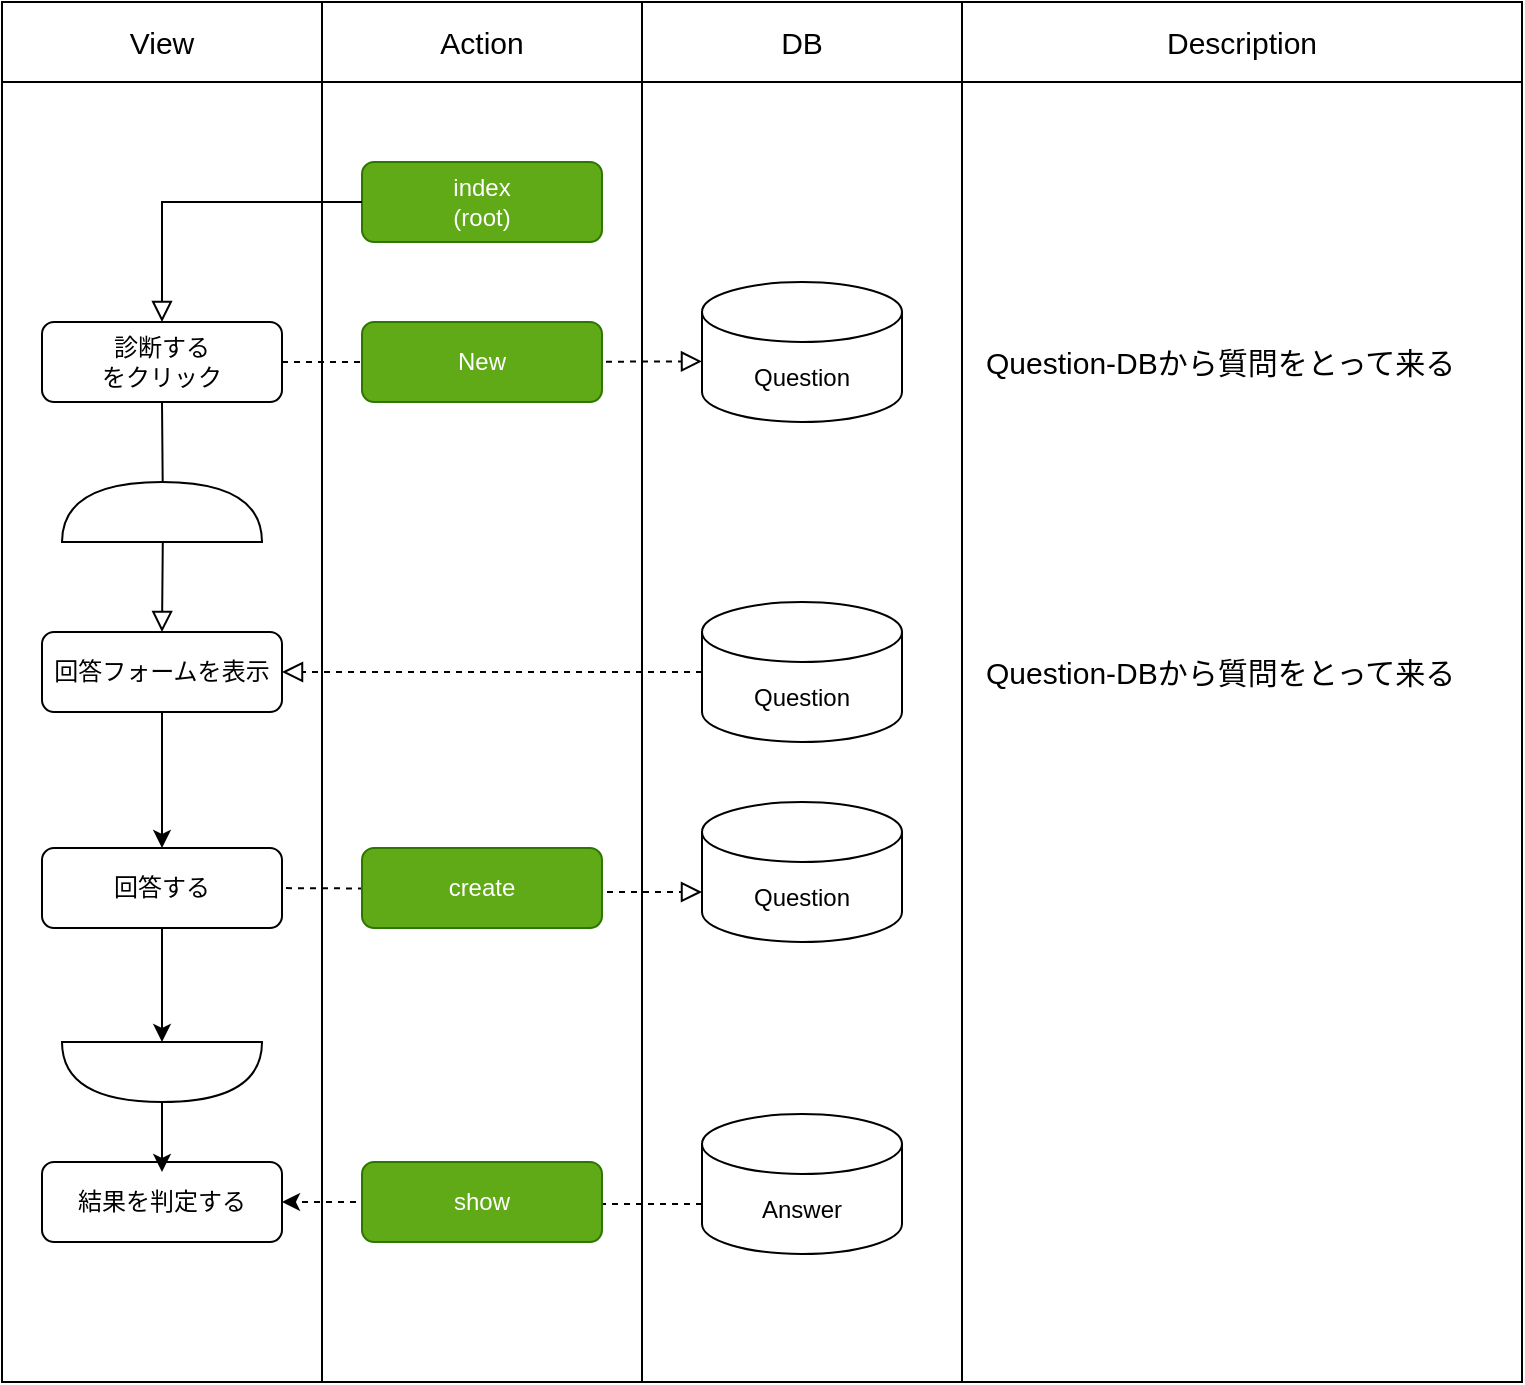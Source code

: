 <mxfile>
    <diagram id="FgsNhrT_MA_IG009KPKZ" name="フロー図">
        <mxGraphModel dx="896" dy="1725" grid="1" gridSize="10" guides="1" tooltips="1" connect="1" arrows="1" fold="1" page="1" pageScale="1" pageWidth="827" pageHeight="1169" math="0" shadow="0">
            <root>
                <mxCell id="0"/>
                <mxCell id="1" parent="0"/>
                <mxCell id="50" value="" style="rounded=0;whiteSpace=wrap;html=1;" parent="1" vertex="1">
                    <mxGeometry x="320" y="-100" width="160" height="650" as="geometry"/>
                </mxCell>
                <mxCell id="51" value="DB" style="rounded=0;whiteSpace=wrap;html=1;fontSize=15;fontStyle=0;strokeWidth=1;" parent="1" vertex="1">
                    <mxGeometry x="320" y="-140" width="160" height="40" as="geometry"/>
                </mxCell>
                <mxCell id="48" value="" style="rounded=0;whiteSpace=wrap;html=1;" parent="1" vertex="1">
                    <mxGeometry x="160" y="-100" width="160" height="650" as="geometry"/>
                </mxCell>
                <mxCell id="49" value="Action" style="rounded=0;whiteSpace=wrap;html=1;fontSize=15;fontStyle=0;strokeWidth=1;" parent="1" vertex="1">
                    <mxGeometry x="160" y="-140" width="160" height="40" as="geometry"/>
                </mxCell>
                <mxCell id="46" value="" style="rounded=0;whiteSpace=wrap;html=1;" parent="1" vertex="1">
                    <mxGeometry y="-100" width="160" height="650" as="geometry"/>
                </mxCell>
                <mxCell id="4" value="診断する&lt;br&gt;をクリック" style="rounded=1;whiteSpace=wrap;html=1;fontSize=12;glass=0;strokeWidth=1;shadow=0;" parent="1" vertex="1">
                    <mxGeometry x="20" y="20" width="120" height="40" as="geometry"/>
                </mxCell>
                <mxCell id="18" value="index&lt;br&gt;(root)" style="rounded=1;whiteSpace=wrap;html=1;fontSize=12;glass=0;strokeWidth=1;shadow=0;fillColor=#60a917;strokeColor=#2D7600;fontColor=#ffffff;" parent="1" vertex="1">
                    <mxGeometry x="180" y="-60" width="120" height="40" as="geometry"/>
                </mxCell>
                <mxCell id="19" value="" style="rounded=0;html=1;jettySize=auto;orthogonalLoop=1;fontSize=11;endArrow=block;endFill=0;endSize=8;strokeWidth=1;shadow=0;labelBackgroundColor=none;edgeStyle=orthogonalEdgeStyle;entryX=0.5;entryY=0;entryDx=0;entryDy=0;exitX=0;exitY=0.5;exitDx=0;exitDy=0;" parent="1" source="18" target="4" edge="1">
                    <mxGeometry relative="1" as="geometry">
                        <mxPoint x="150" y="50" as="sourcePoint"/>
                        <mxPoint x="390" y="50" as="targetPoint"/>
                    </mxGeometry>
                </mxCell>
                <mxCell id="20" value="回答フォームを表示" style="rounded=1;whiteSpace=wrap;html=1;fontSize=12;glass=0;strokeWidth=1;shadow=0;" parent="1" vertex="1">
                    <mxGeometry x="20" y="175" width="120" height="40" as="geometry"/>
                </mxCell>
                <mxCell id="24" value="Question" style="shape=cylinder3;whiteSpace=wrap;html=1;boundedLbl=1;backgroundOutline=1;size=15;" parent="1" vertex="1">
                    <mxGeometry x="350" width="100" height="70" as="geometry"/>
                </mxCell>
                <mxCell id="25" value="" style="endArrow=classic;html=1;exitX=0.5;exitY=1;exitDx=0;exitDy=0;entryX=0.5;entryY=0;entryDx=0;entryDy=0;" parent="1" source="20" target="80" edge="1">
                    <mxGeometry width="50" height="50" relative="1" as="geometry">
                        <mxPoint x="300" y="345" as="sourcePoint"/>
                        <mxPoint x="80" y="263" as="targetPoint"/>
                    </mxGeometry>
                </mxCell>
                <mxCell id="26" value="" style="rounded=0;html=1;jettySize=auto;orthogonalLoop=1;fontSize=11;endArrow=block;endFill=0;endSize=8;strokeWidth=1;shadow=0;labelBackgroundColor=none;edgeStyle=orthogonalEdgeStyle;exitX=1;exitY=0.5;exitDx=0;exitDy=0;entryX=0;entryY=0;entryDx=0;entryDy=45;entryPerimeter=0;dashed=1;" parent="1" target="27" edge="1">
                    <mxGeometry x="0.333" y="20" relative="1" as="geometry">
                        <mxPoint as="offset"/>
                        <mxPoint x="130" y="303" as="sourcePoint"/>
                        <mxPoint x="180" y="365" as="targetPoint"/>
                    </mxGeometry>
                </mxCell>
                <mxCell id="27" value="Question" style="shape=cylinder3;whiteSpace=wrap;html=1;boundedLbl=1;backgroundOutline=1;size=15;" parent="1" vertex="1">
                    <mxGeometry x="350" y="260" width="100" height="70" as="geometry"/>
                </mxCell>
                <mxCell id="31" value="" style="rounded=0;html=1;jettySize=auto;orthogonalLoop=1;fontSize=11;endArrow=block;endFill=0;endSize=8;strokeWidth=1;shadow=0;labelBackgroundColor=none;edgeStyle=orthogonalEdgeStyle;dashed=1;" parent="1" source="4" edge="1">
                    <mxGeometry x="0.2" y="20" relative="1" as="geometry">
                        <mxPoint as="offset"/>
                        <mxPoint x="300" y="39.71" as="sourcePoint"/>
                        <mxPoint x="350" y="39.71" as="targetPoint"/>
                    </mxGeometry>
                </mxCell>
                <mxCell id="40" value="結果を判定する" style="rounded=1;whiteSpace=wrap;html=1;fontSize=12;glass=0;strokeWidth=1;shadow=0;" parent="1" vertex="1">
                    <mxGeometry x="20" y="440" width="120" height="40" as="geometry"/>
                </mxCell>
                <mxCell id="55" style="edgeStyle=orthogonalEdgeStyle;rounded=0;orthogonalLoop=1;jettySize=auto;html=1;dashed=1;entryX=1;entryY=0.5;entryDx=0;entryDy=0;exitX=0;exitY=0;exitDx=0;exitDy=45;exitPerimeter=0;" parent="1" source="41" target="40" edge="1">
                    <mxGeometry relative="1" as="geometry">
                        <mxPoint x="400" y="790" as="targetPoint"/>
                    </mxGeometry>
                </mxCell>
                <mxCell id="41" value="Answer" style="shape=cylinder3;whiteSpace=wrap;html=1;boundedLbl=1;backgroundOutline=1;size=15;" parent="1" vertex="1">
                    <mxGeometry x="350" y="416" width="100" height="70" as="geometry"/>
                </mxCell>
                <mxCell id="45" value="" style="rounded=0;html=1;jettySize=auto;orthogonalLoop=1;fontSize=11;endArrow=block;endFill=0;endSize=8;strokeWidth=1;shadow=0;labelBackgroundColor=none;edgeStyle=orthogonalEdgeStyle;" parent="1" target="20" edge="1">
                    <mxGeometry relative="1" as="geometry">
                        <mxPoint x="80" y="60" as="sourcePoint"/>
                        <mxPoint x="90" y="30" as="targetPoint"/>
                    </mxGeometry>
                </mxCell>
                <mxCell id="47" value="View" style="rounded=0;whiteSpace=wrap;html=1;fontSize=15;fontStyle=0;strokeWidth=1;" parent="1" vertex="1">
                    <mxGeometry y="-140" width="160" height="40" as="geometry"/>
                </mxCell>
                <mxCell id="53" value="Question" style="shape=cylinder3;whiteSpace=wrap;html=1;boundedLbl=1;backgroundOutline=1;size=15;" parent="1" vertex="1">
                    <mxGeometry x="350" y="160" width="100" height="70" as="geometry"/>
                </mxCell>
                <mxCell id="54" value="" style="rounded=0;html=1;jettySize=auto;orthogonalLoop=1;fontSize=11;endArrow=block;endFill=0;endSize=8;strokeWidth=1;shadow=0;labelBackgroundColor=none;edgeStyle=orthogonalEdgeStyle;dashed=1;entryX=1;entryY=0.5;entryDx=0;entryDy=0;exitX=0;exitY=0.5;exitDx=0;exitDy=0;exitPerimeter=0;" parent="1" source="53" target="20" edge="1">
                    <mxGeometry x="0.2" y="20" relative="1" as="geometry">
                        <mxPoint as="offset"/>
                        <mxPoint x="140" y="275" as="sourcePoint"/>
                        <mxPoint x="350" y="274.71" as="targetPoint"/>
                    </mxGeometry>
                </mxCell>
                <mxCell id="17" value="New" style="rounded=1;whiteSpace=wrap;html=1;fontSize=12;glass=0;strokeWidth=1;shadow=0;fillColor=#60a917;strokeColor=#2D7600;fontColor=#ffffff;" parent="1" vertex="1">
                    <mxGeometry x="180" y="20" width="120" height="40" as="geometry"/>
                </mxCell>
                <mxCell id="23" value="create" style="rounded=1;whiteSpace=wrap;html=1;fontSize=12;glass=0;strokeWidth=1;shadow=0;fillColor=#60a917;strokeColor=#2D7600;fontColor=#ffffff;" parent="1" vertex="1">
                    <mxGeometry x="180" y="283" width="120" height="40" as="geometry"/>
                </mxCell>
                <mxCell id="57" value="" style="shape=or;whiteSpace=wrap;html=1;direction=north;" parent="1" vertex="1">
                    <mxGeometry x="30" y="100" width="100" height="30" as="geometry"/>
                </mxCell>
                <mxCell id="59" value="" style="shape=or;whiteSpace=wrap;html=1;direction=south;" parent="1" vertex="1">
                    <mxGeometry x="30" y="380" width="100" height="30" as="geometry"/>
                </mxCell>
                <mxCell id="60" value="" style="endArrow=classic;html=1;entryX=0;entryY=0.5;entryDx=0;entryDy=0;entryPerimeter=0;exitX=0.5;exitY=1;exitDx=0;exitDy=0;" parent="1" source="80" target="59" edge="1">
                    <mxGeometry width="50" height="50" relative="1" as="geometry">
                        <mxPoint x="80" y="343" as="sourcePoint"/>
                        <mxPoint x="90" y="273" as="targetPoint"/>
                    </mxGeometry>
                </mxCell>
                <mxCell id="61" value="" style="endArrow=classic;html=1;exitX=1;exitY=0.5;exitDx=0;exitDy=0;exitPerimeter=0;" parent="1" source="59" edge="1">
                    <mxGeometry width="50" height="50" relative="1" as="geometry">
                        <mxPoint x="90" y="353" as="sourcePoint"/>
                        <mxPoint x="80" y="445" as="targetPoint"/>
                    </mxGeometry>
                </mxCell>
                <mxCell id="68" value="" style="endArrow=classic;html=1;dashed=1;exitX=0.5;exitY=1;exitDx=0;exitDy=0;entryX=0.5;entryY=0;entryDx=0;entryDy=0;" parent="1" edge="1">
                    <mxGeometry width="50" height="50" relative="1" as="geometry">
                        <mxPoint x="640" y="425" as="sourcePoint"/>
                        <mxPoint x="720" y="380" as="targetPoint"/>
                    </mxGeometry>
                </mxCell>
                <mxCell id="77" value="show" style="rounded=1;whiteSpace=wrap;html=1;fontSize=12;glass=0;strokeWidth=1;shadow=0;fillColor=#60a917;strokeColor=#2D7600;fontColor=#ffffff;" parent="1" vertex="1">
                    <mxGeometry x="180" y="440" width="120" height="40" as="geometry"/>
                </mxCell>
                <mxCell id="78" value="" style="rounded=0;whiteSpace=wrap;html=1;" parent="1" vertex="1">
                    <mxGeometry x="480" y="-100" width="280" height="650" as="geometry"/>
                </mxCell>
                <mxCell id="79" value="Description" style="rounded=0;whiteSpace=wrap;html=1;fontSize=15;fontStyle=0;strokeWidth=1;" parent="1" vertex="1">
                    <mxGeometry x="480" y="-140" width="280" height="40" as="geometry"/>
                </mxCell>
                <mxCell id="80" value="回答する" style="rounded=1;whiteSpace=wrap;html=1;fontSize=12;glass=0;strokeWidth=1;shadow=0;" parent="1" vertex="1">
                    <mxGeometry x="20" y="283" width="120" height="40" as="geometry"/>
                </mxCell>
                <mxCell id="81" value="Question-DBから質問をとって来る" style="text;html=1;strokeColor=none;fillColor=none;align=left;verticalAlign=middle;whiteSpace=wrap;rounded=0;fontSize=15;" parent="1" vertex="1">
                    <mxGeometry x="490" y="30" width="240" height="20" as="geometry"/>
                </mxCell>
                <mxCell id="dSlCVYLaRVzT2mdmK4Ok-81" value="Question-DBから質問をとって来る" style="text;html=1;strokeColor=none;fillColor=none;align=left;verticalAlign=middle;whiteSpace=wrap;rounded=0;fontSize=15;" parent="1" vertex="1">
                    <mxGeometry x="490" y="185" width="240" height="20" as="geometry"/>
                </mxCell>
            </root>
        </mxGraphModel>
    </diagram>
    <diagram name="システム構成" id="_SMEU3nUzDGko8Cj6d6P">
        <mxGraphModel dx="2721" dy="1963" grid="1" gridSize="10" guides="1" tooltips="1" connect="1" arrows="1" fold="1" page="1" pageScale="1" pageWidth="827" pageHeight="1169" math="0" shadow="0">
            <root>
                <mxCell id="VF6lBvLrAg-qoQMBoFpq-0"/>
                <mxCell id="VF6lBvLrAg-qoQMBoFpq-1" parent="VF6lBvLrAg-qoQMBoFpq-0"/>
                <mxCell id="Y5mPRf7yb9vBBteBAcXy-2" value="" style="rounded=0;whiteSpace=wrap;html=1;strokeColor=#d79b00;strokeWidth=1;fontSize=15;fillColor=#ffe6cc;" parent="VF6lBvLrAg-qoQMBoFpq-1" vertex="1">
                    <mxGeometry y="407.5" width="600" height="232.5" as="geometry"/>
                </mxCell>
                <mxCell id="OWcyCvF99msiMdf5tjDg-20" value="" style="rounded=1;whiteSpace=wrap;html=1;fontSize=20;fillColor=#f5f5f5;strokeColor=#666666;fontColor=#333333;" parent="VF6lBvLrAg-qoQMBoFpq-1" vertex="1">
                    <mxGeometry x="630" y="-30" width="820" height="670" as="geometry"/>
                </mxCell>
                <mxCell id="OWcyCvF99msiMdf5tjDg-40" style="edgeStyle=orthogonalEdgeStyle;rounded=0;orthogonalLoop=1;jettySize=auto;html=1;exitX=0.13;exitY=0.77;exitDx=0;exitDy=0;exitPerimeter=0;entryX=1;entryY=0.75;entryDx=0;entryDy=0;fontSize=20;fontColor=#000000;fillColor=#ffe6cc;strokeColor=#D79B00;" parent="VF6lBvLrAg-qoQMBoFpq-1" source="OWcyCvF99msiMdf5tjDg-38" target="OWcyCvF99msiMdf5tjDg-26" edge="1">
                    <mxGeometry relative="1" as="geometry">
                        <Array as="points">
                            <mxPoint x="710" y="373"/>
                            <mxPoint x="710" y="546"/>
                        </Array>
                    </mxGeometry>
                </mxCell>
                <mxCell id="OWcyCvF99msiMdf5tjDg-38" value="" style="ellipse;shape=cloud;whiteSpace=wrap;html=1;fontSize=20;fontColor=#333333;fillColor=#f5f5f5;strokeColor=#666666;" parent="VF6lBvLrAg-qoQMBoFpq-1" vertex="1">
                    <mxGeometry x="680" y="144.25" width="704" height="297.5" as="geometry"/>
                </mxCell>
                <mxCell id="9ucIkrEOV9Tguw1ZraiF-0" value="" style="rounded=0;whiteSpace=wrap;html=1;strokeColor=#6c8ebf;strokeWidth=1;fontSize=15;labelPosition=center;verticalLabelPosition=middle;align=center;verticalAlign=middle;fillColor=#E0F7FF;" parent="VF6lBvLrAg-qoQMBoFpq-1" vertex="1">
                    <mxGeometry y="-22.5" width="600" height="410" as="geometry"/>
                </mxCell>
                <mxCell id="OWcyCvF99msiMdf5tjDg-3" value="Text" style="text;html=1;strokeColor=none;fillColor=none;align=center;verticalAlign=middle;whiteSpace=wrap;rounded=0;" parent="VF6lBvLrAg-qoQMBoFpq-1" vertex="1">
                    <mxGeometry x="550" y="120" width="40" height="20" as="geometry"/>
                </mxCell>
                <mxCell id="OWcyCvF99msiMdf5tjDg-4" value="ローカル" style="text;html=1;strokeColor=none;fillColor=none;align=center;verticalAlign=middle;whiteSpace=wrap;rounded=0;fontStyle=1;fontColor=#000000;fontSize=20;" parent="VF6lBvLrAg-qoQMBoFpq-1" vertex="1">
                    <mxGeometry x="255" y="-2.5" width="90" height="20" as="geometry"/>
                </mxCell>
                <mxCell id="OWcyCvF99msiMdf5tjDg-5" value="本番環境（Azureクラウド）" style="text;html=1;strokeColor=none;fillColor=none;align=center;verticalAlign=middle;whiteSpace=wrap;rounded=0;fontStyle=1;fontColor=#000000;fontSize=20;" parent="VF6lBvLrAg-qoQMBoFpq-1" vertex="1">
                    <mxGeometry x="867" y="215.25" width="330" height="20" as="geometry"/>
                </mxCell>
                <mxCell id="OWcyCvF99msiMdf5tjDg-6" value="任意のユーザー" style="text;html=1;strokeColor=none;fillColor=none;align=center;verticalAlign=middle;whiteSpace=wrap;rounded=0;fontStyle=1;fontColor=#000000;fontSize=20;" parent="VF6lBvLrAg-qoQMBoFpq-1" vertex="1">
                    <mxGeometry x="227.5" y="427.5" width="145" height="20" as="geometry"/>
                </mxCell>
                <mxCell id="OWcyCvF99msiMdf5tjDg-30" style="edgeStyle=orthogonalEdgeStyle;rounded=0;orthogonalLoop=1;jettySize=auto;html=1;exitX=0;exitY=0.25;exitDx=0;exitDy=0;strokeColor=#3399FF;fontSize=20;fontColor=#000000;entryX=1;entryY=0.25;entryDx=0;entryDy=0;" parent="VF6lBvLrAg-qoQMBoFpq-1" source="OWcyCvF99msiMdf5tjDg-13" target="OWcyCvF99msiMdf5tjDg-15" edge="1">
                    <mxGeometry relative="1" as="geometry">
                        <Array as="points">
                            <mxPoint x="320" y="130"/>
                            <mxPoint x="320" y="61"/>
                        </Array>
                    </mxGeometry>
                </mxCell>
                <mxCell id="OWcyCvF99msiMdf5tjDg-13" value="" style="image;html=1;image=img/lib/clip_art/computers/MacBook_128x128.png;fontSize=20;fontColor=#000000;" parent="VF6lBvLrAg-qoQMBoFpq-1" vertex="1">
                    <mxGeometry x="400" y="104.5" width="117.5" height="101" as="geometry"/>
                </mxCell>
                <mxCell id="OWcyCvF99msiMdf5tjDg-34" style="edgeStyle=orthogonalEdgeStyle;rounded=0;orthogonalLoop=1;jettySize=auto;html=1;exitX=0.75;exitY=0;exitDx=0;exitDy=0;entryX=0.75;entryY=1;entryDx=0;entryDy=0;strokeColor=#3399FF;fontSize=20;fontColor=#000000;" parent="VF6lBvLrAg-qoQMBoFpq-1" source="OWcyCvF99msiMdf5tjDg-14" target="OWcyCvF99msiMdf5tjDg-17" edge="1">
                    <mxGeometry relative="1" as="geometry"/>
                </mxCell>
                <mxCell id="OWcyCvF99msiMdf5tjDg-14" value="" style="image;html=1;image=img/lib/clip_art/computers/Database_128x128.png;fontSize=20;fontColor=#000000;" parent="VF6lBvLrAg-qoQMBoFpq-1" vertex="1">
                    <mxGeometry x="60" y="232.75" width="140" height="90" as="geometry"/>
                </mxCell>
                <mxCell id="OWcyCvF99msiMdf5tjDg-31" style="edgeStyle=orthogonalEdgeStyle;rounded=0;orthogonalLoop=1;jettySize=auto;html=1;exitX=1;exitY=0.5;exitDx=0;exitDy=0;strokeColor=#3399FF;fontSize=20;fontColor=#000000;entryX=0;entryY=0.5;entryDx=0;entryDy=0;" parent="VF6lBvLrAg-qoQMBoFpq-1" source="OWcyCvF99msiMdf5tjDg-15" target="OWcyCvF99msiMdf5tjDg-13" edge="1">
                    <mxGeometry relative="1" as="geometry"/>
                </mxCell>
                <mxCell id="OWcyCvF99msiMdf5tjDg-15" value="" style="image;html=1;image=img/lib/clip_art/computers/Server_128x128.png;fontSize=20;fontColor=#000000;" parent="VF6lBvLrAg-qoQMBoFpq-1" vertex="1">
                    <mxGeometry x="75" y="39" width="110" height="86" as="geometry"/>
                </mxCell>
                <mxCell id="OWcyCvF99msiMdf5tjDg-16" value="端末" style="text;html=1;strokeColor=none;fillColor=none;align=center;verticalAlign=middle;whiteSpace=wrap;rounded=0;fontSize=20;fontColor=#000000;" parent="VF6lBvLrAg-qoQMBoFpq-1" vertex="1">
                    <mxGeometry x="413.75" y="215" width="90" height="40" as="geometry"/>
                </mxCell>
                <mxCell id="OWcyCvF99msiMdf5tjDg-33" style="edgeStyle=orthogonalEdgeStyle;rounded=0;orthogonalLoop=1;jettySize=auto;html=1;exitX=0.25;exitY=1;exitDx=0;exitDy=0;strokeColor=#3399FF;fontSize=20;fontColor=#000000;entryX=0.25;entryY=0;entryDx=0;entryDy=0;" parent="VF6lBvLrAg-qoQMBoFpq-1" source="OWcyCvF99msiMdf5tjDg-17" target="OWcyCvF99msiMdf5tjDg-14" edge="1">
                    <mxGeometry relative="1" as="geometry"/>
                </mxCell>
                <mxCell id="OWcyCvF99msiMdf5tjDg-17" value="Webサーバー" style="text;html=1;strokeColor=none;fillColor=none;align=center;verticalAlign=middle;whiteSpace=wrap;rounded=0;fontSize=20;fontColor=#000000;" parent="VF6lBvLrAg-qoQMBoFpq-1" vertex="1">
                    <mxGeometry x="60" y="126" width="140" height="40" as="geometry"/>
                </mxCell>
                <mxCell id="OWcyCvF99msiMdf5tjDg-18" value="DB" style="text;html=1;strokeColor=none;fillColor=none;align=center;verticalAlign=middle;whiteSpace=wrap;rounded=0;fontSize=20;fontColor=#000000;" parent="VF6lBvLrAg-qoQMBoFpq-1" vertex="1">
                    <mxGeometry x="60" y="337.25" width="140" height="40" as="geometry"/>
                </mxCell>
                <mxCell id="OWcyCvF99msiMdf5tjDg-21" value="インターネット" style="text;html=1;strokeColor=none;fillColor=none;align=center;verticalAlign=middle;whiteSpace=wrap;rounded=0;fontSize=20;fontColor=#000000;fontStyle=1" parent="VF6lBvLrAg-qoQMBoFpq-1" vertex="1">
                    <mxGeometry x="962.5" y="-12.5" width="155" height="40" as="geometry"/>
                </mxCell>
                <mxCell id="OWcyCvF99msiMdf5tjDg-22" value="" style="image;html=1;image=img/lib/clip_art/computers/Database_128x128.png;fontSize=20;fontColor=#000000;" parent="VF6lBvLrAg-qoQMBoFpq-1" vertex="1">
                    <mxGeometry x="1067" y="258" width="140" height="90" as="geometry"/>
                </mxCell>
                <mxCell id="OWcyCvF99msiMdf5tjDg-23" value="" style="image;html=1;image=img/lib/clip_art/computers/Server_128x128.png;fontSize=20;fontColor=#000000;" parent="VF6lBvLrAg-qoQMBoFpq-1" vertex="1">
                    <mxGeometry x="872" y="258" width="110" height="86" as="geometry"/>
                </mxCell>
                <mxCell id="OWcyCvF99msiMdf5tjDg-24" value="Webサーバー" style="text;html=1;strokeColor=none;fillColor=none;align=center;verticalAlign=middle;whiteSpace=wrap;rounded=0;fontSize=20;fontColor=#000000;" parent="VF6lBvLrAg-qoQMBoFpq-1" vertex="1">
                    <mxGeometry x="857" y="345" width="140" height="40" as="geometry"/>
                </mxCell>
                <mxCell id="OWcyCvF99msiMdf5tjDg-25" value="DB" style="text;html=1;strokeColor=none;fillColor=none;align=center;verticalAlign=middle;whiteSpace=wrap;rounded=0;fontSize=20;fontColor=#000000;" parent="VF6lBvLrAg-qoQMBoFpq-1" vertex="1">
                    <mxGeometry x="1067" y="362.5" width="140" height="40" as="geometry"/>
                </mxCell>
                <mxCell id="OWcyCvF99msiMdf5tjDg-35" style="edgeStyle=orthogonalEdgeStyle;rounded=0;orthogonalLoop=1;jettySize=auto;html=1;exitX=1;exitY=0.25;exitDx=0;exitDy=0;entryX=0.16;entryY=0.55;entryDx=0;entryDy=0;fontSize=20;fontColor=#000000;entryPerimeter=0;fillColor=#ffe6cc;strokeColor=#D79B00;" parent="VF6lBvLrAg-qoQMBoFpq-1" source="OWcyCvF99msiMdf5tjDg-26" target="OWcyCvF99msiMdf5tjDg-38" edge="1">
                    <mxGeometry relative="1" as="geometry">
                        <Array as="points">
                            <mxPoint x="670" y="495"/>
                            <mxPoint x="670" y="308"/>
                        </Array>
                    </mxGeometry>
                </mxCell>
                <mxCell id="OWcyCvF99msiMdf5tjDg-26" value="" style="image;html=1;image=img/lib/clip_art/computers/MacBook_128x128.png;fontSize=20;fontColor=#000000;" parent="VF6lBvLrAg-qoQMBoFpq-1" vertex="1">
                    <mxGeometry x="241.25" y="470" width="117.5" height="101" as="geometry"/>
                </mxCell>
                <mxCell id="OWcyCvF99msiMdf5tjDg-27" value="端末" style="text;html=1;strokeColor=none;fillColor=none;align=center;verticalAlign=middle;whiteSpace=wrap;rounded=0;fontSize=20;fontColor=#000000;" parent="VF6lBvLrAg-qoQMBoFpq-1" vertex="1">
                    <mxGeometry x="255" y="580.5" width="90" height="40" as="geometry"/>
                </mxCell>
                <mxCell id="OWcyCvF99msiMdf5tjDg-41" value="Webブラウザ経由で&lt;br style=&quot;font-size: 15px;&quot;&gt;リクエスト送信" style="rounded=0;whiteSpace=wrap;html=1;fontSize=15;fillColor=#d5e8d4;strokeColor=#82b366;fontColor=#000000;" parent="VF6lBvLrAg-qoQMBoFpq-1" vertex="1">
                    <mxGeometry x="370.5" y="20" width="166" height="40" as="geometry"/>
                </mxCell>
                <mxCell id="OWcyCvF99msiMdf5tjDg-42" value="" style="endArrow=none;html=1;strokeColor=#82b366;fontSize=15;fontColor=#000000;entryX=0;entryY=0.5;entryDx=0;entryDy=0;fillColor=#d5e8d4;startArrow=diamond;startFill=1;strokeWidth=2;" parent="VF6lBvLrAg-qoQMBoFpq-1" target="OWcyCvF99msiMdf5tjDg-41" edge="1">
                    <mxGeometry width="50" height="50" relative="1" as="geometry">
                        <mxPoint x="318" y="110" as="sourcePoint"/>
                        <mxPoint x="548" y="60" as="targetPoint"/>
                    </mxGeometry>
                </mxCell>
                <mxCell id="OWcyCvF99msiMdf5tjDg-43" value="リクエストに応じて&lt;br&gt;レスポンス" style="rounded=0;whiteSpace=wrap;html=1;fontSize=15;fillColor=#d5e8d4;strokeColor=#82b366;fontColor=#000000;" parent="VF6lBvLrAg-qoQMBoFpq-1" vertex="1">
                    <mxGeometry x="234" y="182.5" width="166" height="37.5" as="geometry"/>
                </mxCell>
                <mxCell id="OWcyCvF99msiMdf5tjDg-44" value="" style="endArrow=none;html=1;strokeColor=#82b366;fontSize=15;fontColor=#000000;entryX=0.5;entryY=0;entryDx=0;entryDy=0;fillColor=#d5e8d4;startArrow=diamond;startFill=1;strokeWidth=2;" parent="VF6lBvLrAg-qoQMBoFpq-1" target="OWcyCvF99msiMdf5tjDg-43" edge="1">
                    <mxGeometry width="50" height="50" relative="1" as="geometry">
                        <mxPoint x="310" y="152" as="sourcePoint"/>
                        <mxPoint x="415" y="261" as="targetPoint"/>
                    </mxGeometry>
                </mxCell>
                <mxCell id="OWcyCvF99msiMdf5tjDg-47" value="&lt;span&gt;・[rails s]コマンドで立ち上げ&lt;br&gt;・Railsの場合、標準ライブラリとしてWEBrickというWebサーバーが内臓されている（ポート番号：3000）&lt;br&gt;・MVCは実質的にサーバー上で稼働し、レスポンスとしてビューを表示する&lt;br&gt;・ローカル環境の端末のIPアドレスは分かっているため、インターネットに接続する必要はない&lt;br&gt;&lt;/span&gt;" style="rounded=0;whiteSpace=wrap;html=1;fontSize=15;fillColor=#d5e8d4;strokeColor=#82b366;fontColor=#000000;align=left;" parent="VF6lBvLrAg-qoQMBoFpq-1" vertex="1">
                    <mxGeometry x="-110" y="-150" width="740" height="87.5" as="geometry"/>
                </mxCell>
                <mxCell id="OWcyCvF99msiMdf5tjDg-48" value="" style="endArrow=none;html=1;strokeColor=#82b366;fontSize=15;fontColor=#000000;fillColor=#d5e8d4;startArrow=diamond;startFill=1;strokeWidth=2;exitX=0.5;exitY=0;exitDx=0;exitDy=0;entryX=0.25;entryY=1;entryDx=0;entryDy=0;" parent="VF6lBvLrAg-qoQMBoFpq-1" source="OWcyCvF99msiMdf5tjDg-15" target="OWcyCvF99msiMdf5tjDg-47" edge="1">
                    <mxGeometry width="50" height="50" relative="1" as="geometry">
                        <mxPoint x="70" y="-2.5" as="sourcePoint"/>
                        <mxPoint x="300" y="-52.5" as="targetPoint"/>
                    </mxGeometry>
                </mxCell>
                <mxCell id="OWcyCvF99msiMdf5tjDg-50" value="指定のテーブルから&lt;br&gt;データを抽出" style="rounded=0;whiteSpace=wrap;html=1;fontSize=15;fillColor=#d5e8d4;strokeColor=#82b366;fontColor=#000000;" parent="VF6lBvLrAg-qoQMBoFpq-1" vertex="1">
                    <mxGeometry x="204.5" y="276.75" width="155.5" height="43.25" as="geometry"/>
                </mxCell>
                <mxCell id="OWcyCvF99msiMdf5tjDg-51" value="" style="endArrow=none;html=1;strokeColor=#82b366;fontSize=15;fontColor=#000000;entryX=0.25;entryY=0;entryDx=0;entryDy=0;fillColor=#d5e8d4;startArrow=diamond;startFill=1;strokeWidth=2;" parent="VF6lBvLrAg-qoQMBoFpq-1" target="OWcyCvF99msiMdf5tjDg-50" edge="1">
                    <mxGeometry width="50" height="50" relative="1" as="geometry">
                        <mxPoint x="170" y="200" as="sourcePoint"/>
                        <mxPoint x="385.5" y="355.25" as="targetPoint"/>
                    </mxGeometry>
                </mxCell>
                <mxCell id="OWcyCvF99msiMdf5tjDg-52" value="・テーブルごとに作成されたモデルを通じてデータ取得&lt;br&gt;（SQL文を発行する必要があるものの、実際にはモデルがその役割を担う）" style="rounded=0;whiteSpace=wrap;html=1;fontSize=15;fillColor=#d5e8d4;strokeColor=#82b366;fontColor=#000000;align=left;" parent="VF6lBvLrAg-qoQMBoFpq-1" vertex="1">
                    <mxGeometry x="-540" y="110" width="520.5" height="47.5" as="geometry"/>
                </mxCell>
                <mxCell id="OWcyCvF99msiMdf5tjDg-53" value="" style="endArrow=none;html=1;strokeColor=#82b366;fontSize=15;fontColor=#000000;entryX=1;entryY=0.5;entryDx=0;entryDy=0;fillColor=#d5e8d4;startArrow=diamond;startFill=1;strokeWidth=2;" parent="VF6lBvLrAg-qoQMBoFpq-1" target="OWcyCvF99msiMdf5tjDg-52" edge="1">
                    <mxGeometry width="50" height="50" relative="1" as="geometry">
                        <mxPoint x="100" y="200" as="sourcePoint"/>
                        <mxPoint x="-4.5" y="329.38" as="targetPoint"/>
                    </mxGeometry>
                </mxCell>
                <mxCell id="OWcyCvF99msiMdf5tjDg-56" value="・データベースは[XXX.sqlite]や[~.mysql]ファイルに格納&lt;br&gt;・[database.yml]はデータベース設定ファイルを指す&lt;br&gt;・DBのGUIツールとして、今回はDB Browser for SQLiteを使用" style="rounded=0;whiteSpace=wrap;html=1;fontSize=15;fillColor=#d5e8d4;strokeColor=#82b366;fontColor=#000000;align=left;" parent="VF6lBvLrAg-qoQMBoFpq-1" vertex="1">
                    <mxGeometry x="-470" y="276.75" width="440" height="73.25" as="geometry"/>
                </mxCell>
                <mxCell id="OWcyCvF99msiMdf5tjDg-57" value="" style="endArrow=none;html=1;strokeColor=#82b366;fontSize=15;fontColor=#000000;entryX=1;entryY=0.5;entryDx=0;entryDy=0;fillColor=#d5e8d4;startArrow=diamond;startFill=1;strokeWidth=2;exitX=0.143;exitY=0.573;exitDx=0;exitDy=0;exitPerimeter=0;" parent="VF6lBvLrAg-qoQMBoFpq-1" source="OWcyCvF99msiMdf5tjDg-14" target="OWcyCvF99msiMdf5tjDg-56" edge="1">
                    <mxGeometry width="50" height="50" relative="1" as="geometry">
                        <mxPoint x="60" y="356.75" as="sourcePoint"/>
                        <mxPoint x="-44.5" y="486.13" as="targetPoint"/>
                    </mxGeometry>
                </mxCell>
                <mxCell id="OWcyCvF99msiMdf5tjDg-59" value="リクエストに応じて&lt;br&gt;レスポンス" style="rounded=0;whiteSpace=wrap;html=1;fontSize=15;fillColor=#d5e8d4;strokeColor=#82b366;fontColor=#000000;" parent="VF6lBvLrAg-qoQMBoFpq-1" vertex="1">
                    <mxGeometry x="400" y="315.5" width="190" height="44.5" as="geometry"/>
                </mxCell>
                <mxCell id="OWcyCvF99msiMdf5tjDg-60" value="" style="endArrow=none;html=1;strokeColor=#82b366;fontSize=15;fontColor=#000000;entryX=0.5;entryY=0;entryDx=0;entryDy=0;fillColor=#d5e8d4;startArrow=diamond;startFill=1;strokeWidth=2;exitX=0.75;exitY=1;exitDx=0;exitDy=0;" parent="VF6lBvLrAg-qoQMBoFpq-1" source="OWcyCvF99msiMdf5tjDg-13" target="OWcyCvF99msiMdf5tjDg-59" edge="1">
                    <mxGeometry width="50" height="50" relative="1" as="geometry">
                        <mxPoint x="476" y="285" as="sourcePoint"/>
                        <mxPoint x="581" y="394" as="targetPoint"/>
                    </mxGeometry>
                </mxCell>
                <mxCell id="OWcyCvF99msiMdf5tjDg-61" value="&lt;span&gt;端末上(Webブラウザ)で、URLを入力しリクエストを送信すると・・・&lt;br&gt;&amp;nbsp;①URLを解読しリクエスト内容を把握&lt;br&gt;&amp;nbsp;②Webサーバへのリクエスト・メッセージを作成（メソッドはここで使う）&lt;br&gt;&amp;nbsp;③WebサーバーのIPアドレスを特定&lt;br&gt;（詳細には、DNSサーバーにIPを問い合わせレスを受けたり、TCP/IPやUDPのプロトコルを使って通信の確立をしたり諸々実行されている）&lt;br&gt;&amp;nbsp;④Webサーバーにリクエストを送信&lt;br&gt;&amp;nbsp;⑤リクエストに応じた結果がレスポンスとして返って来る（ビューの表示、ファイルのダウンロード etc）&lt;br&gt;&lt;/span&gt;" style="rounded=0;whiteSpace=wrap;html=1;fontSize=15;fillColor=#d5e8d4;strokeColor=#82b366;fontColor=#000000;align=left;" parent="VF6lBvLrAg-qoQMBoFpq-1" vertex="1">
                    <mxGeometry x="250" y="670" width="970" height="140" as="geometry"/>
                </mxCell>
                <mxCell id="OWcyCvF99msiMdf5tjDg-62" value="" style="endArrow=none;html=1;strokeColor=#82b366;fontSize=15;fontColor=#000000;fillColor=#d5e8d4;startArrow=diamond;startFill=1;strokeWidth=2;entryX=0.25;entryY=0;entryDx=0;entryDy=0;" parent="VF6lBvLrAg-qoQMBoFpq-1" target="OWcyCvF99msiMdf5tjDg-61" edge="1">
                    <mxGeometry width="50" height="50" relative="1" as="geometry">
                        <mxPoint x="493" y="520" as="sourcePoint"/>
                        <mxPoint x="667" y="767.5" as="targetPoint"/>
                    </mxGeometry>
                </mxCell>
                <mxCell id="OWcyCvF99msiMdf5tjDg-63" value="" style="ellipse;whiteSpace=wrap;html=1;fontSize=15;align=left;fillColor=none;strokeWidth=4;strokeColor=#82B366;" parent="VF6lBvLrAg-qoQMBoFpq-1" vertex="1">
                    <mxGeometry x="480" y="470" width="30" height="100" as="geometry"/>
                </mxCell>
                <mxCell id="OWcyCvF99msiMdf5tjDg-65" style="edgeStyle=orthogonalEdgeStyle;rounded=0;orthogonalLoop=1;jettySize=auto;html=1;exitX=0.5;exitY=1;exitDx=0;exitDy=0;startArrow=diamond;startFill=1;strokeColor=#3399FF;strokeWidth=2;fontSize=15;fontColor=#000000;" parent="VF6lBvLrAg-qoQMBoFpq-1" source="OWcyCvF99msiMdf5tjDg-59" target="OWcyCvF99msiMdf5tjDg-59" edge="1">
                    <mxGeometry relative="1" as="geometry"/>
                </mxCell>
                <mxCell id="OWcyCvF99msiMdf5tjDg-66" value="・公開可能なIPアドレスが必要（実際に後悔するはURL）&lt;br&gt;・任意のユーザーがアクセス可能なサーバー&lt;br&gt;・クラウド上(今回はAzure)に用意されたサーバーを使用予定&lt;br&gt;・最終的にはAzure上のWebサーバーにアプリケーション一式を配置(=デプロイ)する必要がある" style="rounded=0;whiteSpace=wrap;html=1;fontSize=15;fillColor=#d5e8d4;strokeColor=#82b366;fontColor=#000000;align=left;" parent="VF6lBvLrAg-qoQMBoFpq-1" vertex="1">
                    <mxGeometry x="730" y="447.5" width="660" height="92.75" as="geometry"/>
                </mxCell>
                <mxCell id="OWcyCvF99msiMdf5tjDg-67" value="" style="endArrow=none;html=1;strokeColor=#82b366;fontSize=15;fontColor=#000000;entryX=0.25;entryY=0;entryDx=0;entryDy=0;fillColor=#d5e8d4;startArrow=diamond;startFill=1;strokeWidth=2;exitX=0.5;exitY=1;exitDx=0;exitDy=0;" parent="VF6lBvLrAg-qoQMBoFpq-1" source="OWcyCvF99msiMdf5tjDg-24" target="OWcyCvF99msiMdf5tjDg-66" edge="1">
                    <mxGeometry width="50" height="50" relative="1" as="geometry">
                        <mxPoint x="858.125" y="377.25" as="sourcePoint"/>
                        <mxPoint x="951" y="565.75" as="targetPoint"/>
                    </mxGeometry>
                </mxCell>
                <mxCell id="OWcyCvF99msiMdf5tjDg-68" value="・AzureはMicrosoft社が提供するプラットフォーム（IaaS、PaaS）" style="rounded=0;whiteSpace=wrap;html=1;fontSize=15;fillColor=#d5e8d4;strokeColor=#82b366;fontColor=#000000;align=left;" parent="VF6lBvLrAg-qoQMBoFpq-1" vertex="1">
                    <mxGeometry x="720" y="60" width="660" height="71.75" as="geometry"/>
                </mxCell>
                <mxCell id="OWcyCvF99msiMdf5tjDg-69" value="" style="endArrow=none;html=1;strokeColor=#82b366;fontSize=15;fontColor=#000000;entryX=0.25;entryY=1;entryDx=0;entryDy=0;fillColor=#d5e8d4;startArrow=diamond;startFill=1;strokeWidth=2;exitX=0.4;exitY=0.1;exitDx=0;exitDy=0;exitPerimeter=0;" parent="VF6lBvLrAg-qoQMBoFpq-1" source="OWcyCvF99msiMdf5tjDg-38" target="OWcyCvF99msiMdf5tjDg-68" edge="1">
                    <mxGeometry width="50" height="50" relative="1" as="geometry">
                        <mxPoint x="957" y="-2.5" as="sourcePoint"/>
                        <mxPoint x="981" y="178.25" as="targetPoint"/>
                    </mxGeometry>
                </mxCell>
                <mxCell id="OWcyCvF99msiMdf5tjDg-70" value="&lt;font style=&quot;font-size: 15px&quot;&gt;【そもそもクラウドって？】&lt;br&gt;・&lt;span&gt;コンピューティングサービス(サーバー/ストレージ/データベース/ネットワーク/ソフトウェア/分析等) をインターネット (“クラウド”) 経由で配信&lt;br&gt;・つまり自分の環境に上記を構築する必要がない　→　使用する分だけコストを支払うため、運用コストは不要、拡大も柔軟に&lt;br&gt;・ただし、詳細なカスタマイズは不可となる&lt;br&gt;&lt;/span&gt;&lt;/font&gt;" style="rounded=0;whiteSpace=wrap;html=1;fontSize=15;fillColor=#f5f5f5;strokeColor=#666666;fontColor=#333333;align=left;labelBackgroundColor=none;fontFamily=Helvetica;" parent="VF6lBvLrAg-qoQMBoFpq-1" vertex="1">
                    <mxGeometry x="670" y="-170" width="1000" height="102.75" as="geometry"/>
                </mxCell>
                <mxCell id="OWcyCvF99msiMdf5tjDg-72" style="edgeStyle=orthogonalEdgeStyle;rounded=0;orthogonalLoop=1;jettySize=auto;html=1;exitX=1;exitY=0.25;exitDx=0;exitDy=0;entryX=0.25;entryY=0.25;entryDx=0;entryDy=0;strokeColor=#3399FF;fontSize=20;fontColor=#000000;entryPerimeter=0;" parent="VF6lBvLrAg-qoQMBoFpq-1" source="OWcyCvF99msiMdf5tjDg-13" target="OWcyCvF99msiMdf5tjDg-38" edge="1">
                    <mxGeometry relative="1" as="geometry">
                        <mxPoint x="368.75" y="505.25" as="sourcePoint"/>
                        <mxPoint x="802.64" y="317.875" as="targetPoint"/>
                        <Array as="points">
                            <mxPoint x="690" y="130"/>
                            <mxPoint x="690" y="219"/>
                        </Array>
                    </mxGeometry>
                </mxCell>
                <mxCell id="OWcyCvF99msiMdf5tjDg-73" style="edgeStyle=orthogonalEdgeStyle;rounded=0;orthogonalLoop=1;jettySize=auto;html=1;exitX=0.07;exitY=0.4;exitDx=0;exitDy=0;entryX=1;entryY=0.5;entryDx=0;entryDy=0;strokeColor=#3399FF;fontSize=20;fontColor=#000000;exitPerimeter=0;" parent="VF6lBvLrAg-qoQMBoFpq-1" source="OWcyCvF99msiMdf5tjDg-38" target="OWcyCvF99msiMdf5tjDg-13" edge="1">
                    <mxGeometry relative="1" as="geometry">
                        <mxPoint x="527.5" y="139.75" as="sourcePoint"/>
                        <mxPoint x="866" y="228.625" as="targetPoint"/>
                        <Array as="points">
                            <mxPoint x="670" y="263"/>
                            <mxPoint x="670" y="155"/>
                        </Array>
                    </mxGeometry>
                </mxCell>
            </root>
        </mxGraphModel>
    </diagram>
    <diagram id="FZeYcvQyV5IdzS-VhaNF" name="システム概要図">
        <mxGraphModel dx="1560" dy="654" grid="1" gridSize="10" guides="1" tooltips="1" connect="1" arrows="1" fold="1" page="1" pageScale="1" pageWidth="827" pageHeight="1169" math="0" shadow="0">
            <root>
                <mxCell id="9SEqS0PhAPUOh6vGUfD7-0"/>
                <mxCell id="9SEqS0PhAPUOh6vGUfD7-1" parent="9SEqS0PhAPUOh6vGUfD7-0"/>
                <mxCell id="9SEqS0PhAPUOh6vGUfD7-16" value="" style="rounded=0;whiteSpace=wrap;html=1;strokeColor=#666666;strokeWidth=1;fontSize=15;fillColor=#f5f5f5;fontColor=#333333;" parent="9SEqS0PhAPUOh6vGUfD7-1" vertex="1">
                    <mxGeometry y="30" width="830" height="700" as="geometry"/>
                </mxCell>
                <mxCell id="9SEqS0PhAPUOh6vGUfD7-6" value="" style="rounded=0;whiteSpace=wrap;html=1;strokeColor=#666666;strokeWidth=1;fontSize=15;fillColor=#f5f5f5;fontColor=#333333;" parent="9SEqS0PhAPUOh6vGUfD7-1" vertex="1">
                    <mxGeometry x="450" y="60" width="330" height="630" as="geometry"/>
                </mxCell>
                <mxCell id="9SEqS0PhAPUOh6vGUfD7-2" value="" style="rounded=0;whiteSpace=wrap;html=1;strokeColor=#666666;strokeWidth=1;fontSize=15;fillColor=#f5f5f5;fontColor=#333333;" parent="9SEqS0PhAPUOh6vGUfD7-1" vertex="1">
                    <mxGeometry x="40" y="60" width="330" height="270" as="geometry"/>
                </mxCell>
                <mxCell id="9SEqS0PhAPUOh6vGUfD7-3" value="ローカル&lt;br&gt;（小池・高田）" style="rounded=0;whiteSpace=wrap;html=1;strokeColor=#2D7600;strokeWidth=1;fontSize=15;fillColor=#60a917;fontColor=#ffffff;" parent="9SEqS0PhAPUOh6vGUfD7-1" vertex="1">
                    <mxGeometry x="40" y="60" width="120" height="60" as="geometry"/>
                </mxCell>
                <mxCell id="9SEqS0PhAPUOh6vGUfD7-7" value="インターネット" style="rounded=0;whiteSpace=wrap;html=1;strokeColor=#2D7600;strokeWidth=1;fontSize=15;fillColor=#60a917;fontColor=#ffffff;" parent="9SEqS0PhAPUOh6vGUfD7-1" vertex="1">
                    <mxGeometry x="450" y="60" width="120" height="60" as="geometry"/>
                </mxCell>
                <mxCell id="9SEqS0PhAPUOh6vGUfD7-8" value="DB" style="shape=cylinder3;whiteSpace=wrap;html=1;boundedLbl=1;backgroundOutline=1;size=15;strokeColor=#6c8ebf;strokeWidth=1;fontSize=15;fillColor=#dae8fc;fontColor=#000000;" parent="9SEqS0PhAPUOh6vGUfD7-1" vertex="1">
                    <mxGeometry x="670" y="80" width="90" height="90" as="geometry"/>
                </mxCell>
                <mxCell id="9SEqS0PhAPUOh6vGUfD7-11" value="PC" style="group;" parent="9SEqS0PhAPUOh6vGUfD7-1" vertex="1" connectable="0">
                    <mxGeometry x="170" y="164" width="80" height="70" as="geometry"/>
                </mxCell>
                <mxCell id="9SEqS0PhAPUOh6vGUfD7-9" value="" style="shape=trapezoid;perimeter=trapezoidPerimeter;whiteSpace=wrap;html=1;fixedSize=1;strokeColor=#6c8ebf;strokeWidth=1;fontSize=15;fillColor=#dae8fc;" parent="9SEqS0PhAPUOh6vGUfD7-11" vertex="1">
                    <mxGeometry y="40" width="80" height="30" as="geometry"/>
                </mxCell>
                <mxCell id="9SEqS0PhAPUOh6vGUfD7-10" value="PC" style="rounded=0;whiteSpace=wrap;html=1;strokeColor=#6c8ebf;strokeWidth=1;fontSize=15;fillColor=#dae8fc;fontColor=#000000;" parent="9SEqS0PhAPUOh6vGUfD7-11" vertex="1">
                    <mxGeometry width="80" height="40" as="geometry"/>
                </mxCell>
                <mxCell id="9SEqS0PhAPUOh6vGUfD7-35" style="edgeStyle=orthogonalEdgeStyle;rounded=0;orthogonalLoop=1;jettySize=auto;html=1;exitX=1;exitY=0.5;exitDx=0;exitDy=0;exitPerimeter=0;entryX=0;entryY=0.5;entryDx=0;entryDy=0;entryPerimeter=0;dashed=1;strokeWidth=3;fontSize=15;fontColor=#000000;fillColor=#d80073;strokeColor=#A50040;" parent="9SEqS0PhAPUOh6vGUfD7-1" source="9SEqS0PhAPUOh6vGUfD7-13" target="9SEqS0PhAPUOh6vGUfD7-8" edge="1">
                    <mxGeometry relative="1" as="geometry"/>
                </mxCell>
                <mxCell id="9SEqS0PhAPUOh6vGUfD7-37" style="edgeStyle=orthogonalEdgeStyle;rounded=0;orthogonalLoop=1;jettySize=auto;html=1;exitX=1;exitY=0.5;exitDx=0;exitDy=0;exitPerimeter=0;entryX=0;entryY=0.5;entryDx=0;entryDy=0;entryPerimeter=0;dashed=1;strokeWidth=3;fontSize=15;fontColor=#000000;fillColor=#d80073;strokeColor=#A50040;" parent="9SEqS0PhAPUOh6vGUfD7-1" source="9SEqS0PhAPUOh6vGUfD7-13" target="9SEqS0PhAPUOh6vGUfD7-14" edge="1">
                    <mxGeometry relative="1" as="geometry"/>
                </mxCell>
                <mxCell id="9SEqS0PhAPUOh6vGUfD7-13" value="Web" style="shape=cylinder3;whiteSpace=wrap;html=1;boundedLbl=1;backgroundOutline=1;size=15;strokeColor=#6c8ebf;strokeWidth=1;fontSize=15;fillColor=#dae8fc;fontColor=#000000;" parent="9SEqS0PhAPUOh6vGUfD7-1" vertex="1">
                    <mxGeometry x="510" y="140" width="90" height="90" as="geometry"/>
                </mxCell>
                <mxCell id="9SEqS0PhAPUOh6vGUfD7-14" value="アプリケーション" style="shape=cylinder3;whiteSpace=wrap;html=1;boundedLbl=1;backgroundOutline=1;size=15;strokeColor=#6c8ebf;strokeWidth=1;fontSize=15;fillColor=#dae8fc;fontColor=#000000;" parent="9SEqS0PhAPUOh6vGUfD7-1" vertex="1">
                    <mxGeometry x="670" y="230" width="90" height="90" as="geometry"/>
                </mxCell>
                <mxCell id="9SEqS0PhAPUOh6vGUfD7-17" value="" style="endArrow=classic;html=1;dashed=1;fontSize=15;fontColor=#000000;" parent="9SEqS0PhAPUOh6vGUfD7-1" edge="1">
                    <mxGeometry width="50" height="50" relative="1" as="geometry">
                        <mxPoint x="370" y="400" as="sourcePoint"/>
                        <mxPoint x="420" y="350" as="targetPoint"/>
                    </mxGeometry>
                </mxCell>
                <mxCell id="9SEqS0PhAPUOh6vGUfD7-5" value="Azure" style="rounded=0;whiteSpace=wrap;html=1;strokeColor=#2D7600;strokeWidth=1;fontSize=15;fillColor=#60a917;fontColor=#ffffff;" parent="9SEqS0PhAPUOh6vGUfD7-1" vertex="1">
                    <mxGeometry x="515" y="370" width="200" height="30" as="geometry"/>
                </mxCell>
                <mxCell id="9SEqS0PhAPUOh6vGUfD7-23" value="DB" style="shape=cylinder3;whiteSpace=wrap;html=1;boundedLbl=1;backgroundOutline=1;size=15;strokeColor=#6c8ebf;strokeWidth=1;fontSize=15;fillColor=#dae8fc;fontColor=#000000;" parent="9SEqS0PhAPUOh6vGUfD7-1" vertex="1">
                    <mxGeometry x="670" y="430" width="90" height="90" as="geometry"/>
                </mxCell>
                <mxCell id="9SEqS0PhAPUOh6vGUfD7-24" value="Web" style="shape=cylinder3;whiteSpace=wrap;html=1;boundedLbl=1;backgroundOutline=1;size=15;strokeColor=#6c8ebf;strokeWidth=1;fontSize=15;fillColor=#dae8fc;fontColor=#000000;" parent="9SEqS0PhAPUOh6vGUfD7-1" vertex="1">
                    <mxGeometry x="510" y="490" width="90" height="90" as="geometry"/>
                </mxCell>
                <mxCell id="9SEqS0PhAPUOh6vGUfD7-25" value="アプリケーション" style="shape=cylinder3;whiteSpace=wrap;html=1;boundedLbl=1;backgroundOutline=1;size=15;strokeColor=#6c8ebf;strokeWidth=1;fontSize=15;fillColor=#dae8fc;fontColor=#000000;" parent="9SEqS0PhAPUOh6vGUfD7-1" vertex="1">
                    <mxGeometry x="670" y="580" width="90" height="90" as="geometry"/>
                </mxCell>
                <mxCell id="9SEqS0PhAPUOh6vGUfD7-26" value="" style="rounded=0;whiteSpace=wrap;html=1;strokeColor=#666666;strokeWidth=1;fontSize=15;fillColor=#f5f5f5;fontColor=#333333;" parent="9SEqS0PhAPUOh6vGUfD7-1" vertex="1">
                    <mxGeometry x="40" y="380" width="330" height="270" as="geometry"/>
                </mxCell>
                <mxCell id="9SEqS0PhAPUOh6vGUfD7-27" value="ローカル&lt;br&gt;（第三者）" style="rounded=0;whiteSpace=wrap;html=1;strokeColor=#2D7600;strokeWidth=1;fontSize=15;fillColor=#60a917;fontColor=#ffffff;" parent="9SEqS0PhAPUOh6vGUfD7-1" vertex="1">
                    <mxGeometry x="40" y="380" width="120" height="60" as="geometry"/>
                </mxCell>
                <mxCell id="9SEqS0PhAPUOh6vGUfD7-28" value="PC" style="group;" parent="9SEqS0PhAPUOh6vGUfD7-1" vertex="1" connectable="0">
                    <mxGeometry x="170" y="515" width="80" height="70" as="geometry"/>
                </mxCell>
                <mxCell id="9SEqS0PhAPUOh6vGUfD7-29" value="" style="shape=trapezoid;perimeter=trapezoidPerimeter;whiteSpace=wrap;html=1;fixedSize=1;strokeColor=#6c8ebf;strokeWidth=1;fontSize=15;fillColor=#dae8fc;" parent="9SEqS0PhAPUOh6vGUfD7-28" vertex="1">
                    <mxGeometry y="40" width="80" height="30" as="geometry"/>
                </mxCell>
                <mxCell id="9SEqS0PhAPUOh6vGUfD7-30" value="PC" style="rounded=0;whiteSpace=wrap;html=1;strokeColor=#6c8ebf;strokeWidth=1;fontSize=15;fillColor=#dae8fc;fontColor=#000000;" parent="9SEqS0PhAPUOh6vGUfD7-28" vertex="1">
                    <mxGeometry width="80" height="40" as="geometry"/>
                </mxCell>
                <mxCell id="9SEqS0PhAPUOh6vGUfD7-32" value="" style="endArrow=classic;html=1;dashed=1;strokeWidth=3;fontSize=15;fontColor=#000000;" parent="9SEqS0PhAPUOh6vGUfD7-1" edge="1">
                    <mxGeometry width="50" height="50" relative="1" as="geometry">
                        <mxPoint x="380" y="400" as="sourcePoint"/>
                        <mxPoint x="430" y="350" as="targetPoint"/>
                    </mxGeometry>
                </mxCell>
                <mxCell id="9SEqS0PhAPUOh6vGUfD7-33" style="edgeStyle=orthogonalEdgeStyle;rounded=0;orthogonalLoop=1;jettySize=auto;html=1;exitX=1;exitY=0.5;exitDx=0;exitDy=0;entryX=0;entryY=0.5;entryDx=0;entryDy=0;entryPerimeter=0;dashed=1;strokeWidth=3;fontSize=15;fontColor=#000000;fillColor=#d80073;strokeColor=#A50040;" parent="9SEqS0PhAPUOh6vGUfD7-1" source="9SEqS0PhAPUOh6vGUfD7-10" target="9SEqS0PhAPUOh6vGUfD7-13" edge="1">
                    <mxGeometry relative="1" as="geometry"/>
                </mxCell>
                <mxCell id="9SEqS0PhAPUOh6vGUfD7-34" value="" style="endArrow=classic;html=1;dashed=1;strokeWidth=3;fontSize=15;fontColor=#000000;" parent="9SEqS0PhAPUOh6vGUfD7-1" edge="1">
                    <mxGeometry width="50" height="50" relative="1" as="geometry">
                        <mxPoint x="380" y="400" as="sourcePoint"/>
                        <mxPoint x="430" y="350" as="targetPoint"/>
                    </mxGeometry>
                </mxCell>
                <mxCell id="9SEqS0PhAPUOh6vGUfD7-36" value="" style="endArrow=classic;html=1;dashed=1;strokeWidth=3;fontSize=15;fontColor=#000000;" parent="9SEqS0PhAPUOh6vGUfD7-1" edge="1">
                    <mxGeometry width="50" height="50" relative="1" as="geometry">
                        <mxPoint x="380" y="400" as="sourcePoint"/>
                        <mxPoint x="430" y="350" as="targetPoint"/>
                    </mxGeometry>
                </mxCell>
                <mxCell id="9SEqS0PhAPUOh6vGUfD7-38" value="" style="endArrow=classic;html=1;dashed=1;strokeWidth=3;fontSize=15;fontColor=#000000;" parent="9SEqS0PhAPUOh6vGUfD7-1" edge="1">
                    <mxGeometry width="50" height="50" relative="1" as="geometry">
                        <mxPoint x="380" y="400" as="sourcePoint"/>
                        <mxPoint x="430" y="350" as="targetPoint"/>
                    </mxGeometry>
                </mxCell>
                <mxCell id="9SEqS0PhAPUOh6vGUfD7-39" style="edgeStyle=orthogonalEdgeStyle;rounded=0;orthogonalLoop=1;jettySize=auto;html=1;exitX=1;exitY=0.5;exitDx=0;exitDy=0;entryX=0;entryY=0.5;entryDx=0;entryDy=0;entryPerimeter=0;dashed=1;strokeWidth=3;fontSize=15;fontColor=#000000;fillColor=#d80073;strokeColor=#A50040;" parent="9SEqS0PhAPUOh6vGUfD7-1" source="9SEqS0PhAPUOh6vGUfD7-30" target="9SEqS0PhAPUOh6vGUfD7-24" edge="1">
                    <mxGeometry relative="1" as="geometry"/>
                </mxCell>
            </root>
        </mxGraphModel>
    </diagram>
</mxfile>